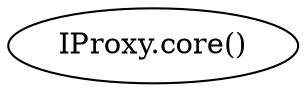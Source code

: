 digraph "" {
	graph [bb="0,0,125.56,36"];
	node [label="\N"];
	"IProxy.core()"	 [height=0.5,
		pos="62.78,18",
		width=1.7439];
}
digraph "" {
	graph [bb="0,0,125.56,36"];
	node [label="\N"];
	"IProxy.core()"	 [height=0.5,
		pos="62.78,18",
		width=1.7439];
}
digraph "" {
	graph [bb="0,0,125.56,36"];
	node [label="\N"];
	"IProxy.core()"	 [height=0.5,
		pos="62.78,18",
		width=1.7439];
}
digraph "" {
	graph [bb="0,0,125.56,36"];
	node [label="\N"];
	"IProxy.core()"	 [height=0.5,
		pos="62.78,18",
		width=1.7439];
}
digraph "" {
	graph [bb="0,0,125.56,36"];
	node [label="\N"];
	"IProxy.core()"	 [height=0.5,
		pos="62.78,18",
		width=1.7439];
}
